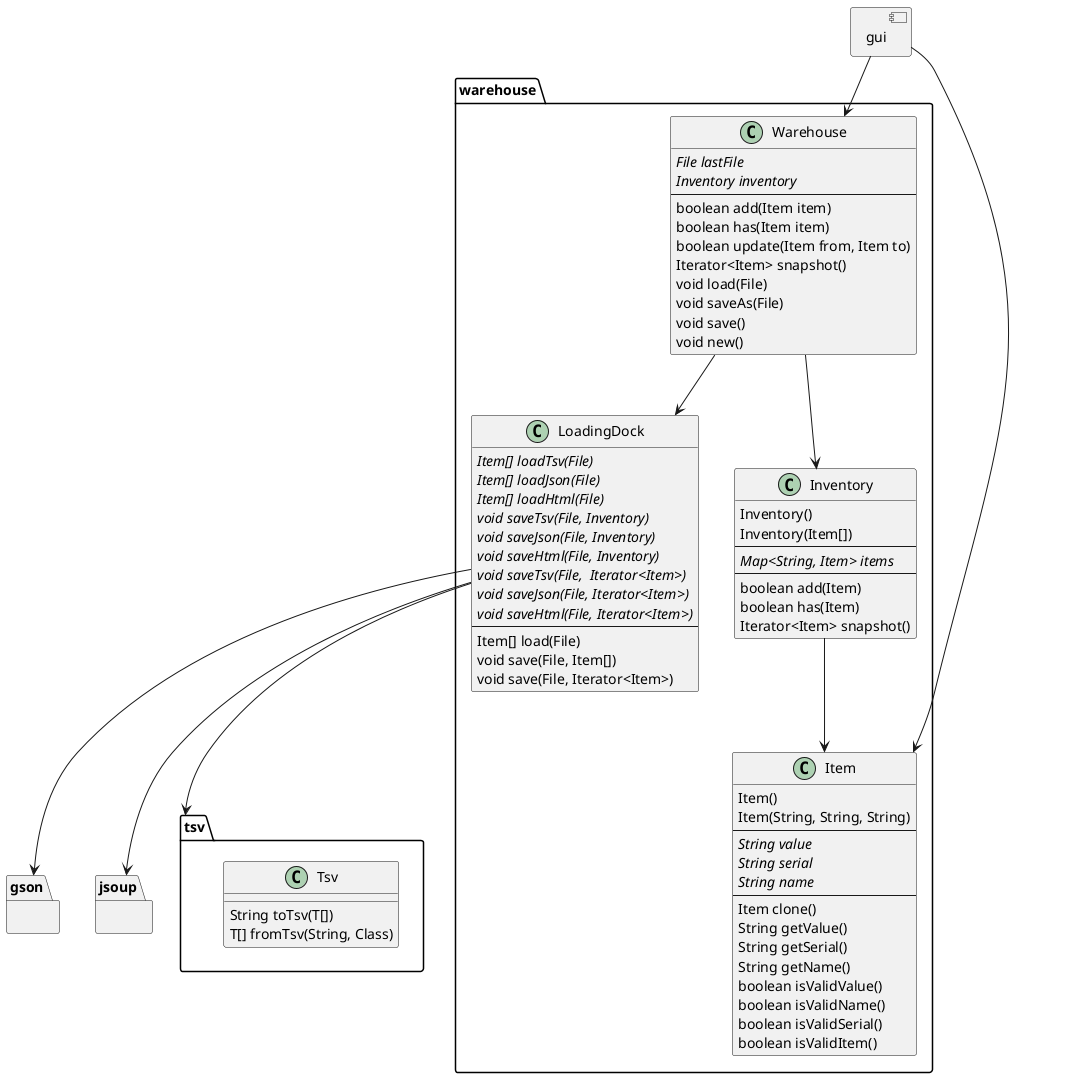 @startuml

!define private(x) <i>x</i>
!define static(x) static x

package gson {}
package jsoup {}
class tsv.Tsv {
   String toTsv(T[])
   T[] fromTsv(String, Class)
}

class warehouse.LoadingDock {
   private(Item[] loadTsv(File))
   private(Item[] loadJson(File))
   private(Item[] loadHtml(File))
   private(void saveTsv(File, Inventory))
   private(void saveJson(File, Inventory))
   private(void saveHtml(File, Inventory))
   private(void saveTsv(File,  Iterator<Item>))
   private(void saveJson(File, Iterator<Item>))
   private(void saveHtml(File, Iterator<Item>))
   ---
   Item[] load(File)
   void save(File, Item[])
   void save(File, Iterator<Item>)
}

class warehouse.Item {
   Item()
   Item(String, String, String)
   ---
   private(String value)
   private(String serial)
   private(String name)
   ---
   Item clone()
   String getValue()
   String getSerial()
   String getName()
   boolean isValidValue()
   boolean isValidName()
   boolean isValidSerial()
   boolean isValidItem()
}

class warehouse.Inventory {
   Inventory()
   Inventory(Item[])
   ---
   <i>Map<String, Item> items</i>
   ---
   boolean add(Item)
   boolean has(Item)
   Iterator<Item> snapshot()
}

class warehouse.Warehouse {
   private(File lastFile)
   private(Inventory inventory)
   ---
   boolean add(Item item)
   boolean has(Item item)
   boolean update(Item from, Item to)
   Iterator<Item> snapshot()
   void load(File)
   void saveAs(File)
   void save()
   void new()
}

component gui {
}

warehouse.Inventory --> warehouse.Item
warehouse.LoadingDock --> tsv
warehouse.LoadingDock --> gson
warehouse.LoadingDock --> jsoup

warehouse.Warehouse --> warehouse.LoadingDock
warehouse.Warehouse --> warehouse.Inventory

gui --> warehouse.Warehouse
gui --> warehouse.Item

@enduml